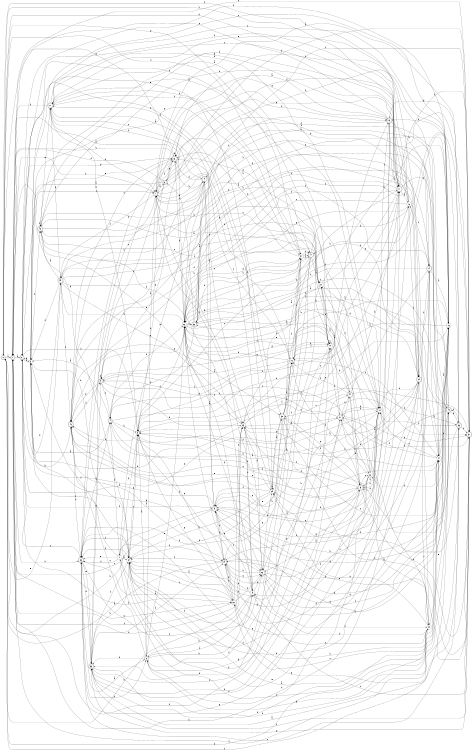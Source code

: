 digraph n41_6 {
__start0 [label="" shape="none"];

rankdir=LR;
size="8,5";

s0 [style="rounded,filled", color="black", fillcolor="white" shape="doublecircle", label="0"];
s1 [style="rounded,filled", color="black", fillcolor="white" shape="doublecircle", label="1"];
s2 [style="rounded,filled", color="black", fillcolor="white" shape="doublecircle", label="2"];
s3 [style="filled", color="black", fillcolor="white" shape="circle", label="3"];
s4 [style="rounded,filled", color="black", fillcolor="white" shape="doublecircle", label="4"];
s5 [style="filled", color="black", fillcolor="white" shape="circle", label="5"];
s6 [style="rounded,filled", color="black", fillcolor="white" shape="doublecircle", label="6"];
s7 [style="rounded,filled", color="black", fillcolor="white" shape="doublecircle", label="7"];
s8 [style="rounded,filled", color="black", fillcolor="white" shape="doublecircle", label="8"];
s9 [style="rounded,filled", color="black", fillcolor="white" shape="doublecircle", label="9"];
s10 [style="filled", color="black", fillcolor="white" shape="circle", label="10"];
s11 [style="rounded,filled", color="black", fillcolor="white" shape="doublecircle", label="11"];
s12 [style="filled", color="black", fillcolor="white" shape="circle", label="12"];
s13 [style="rounded,filled", color="black", fillcolor="white" shape="doublecircle", label="13"];
s14 [style="rounded,filled", color="black", fillcolor="white" shape="doublecircle", label="14"];
s15 [style="filled", color="black", fillcolor="white" shape="circle", label="15"];
s16 [style="filled", color="black", fillcolor="white" shape="circle", label="16"];
s17 [style="rounded,filled", color="black", fillcolor="white" shape="doublecircle", label="17"];
s18 [style="filled", color="black", fillcolor="white" shape="circle", label="18"];
s19 [style="filled", color="black", fillcolor="white" shape="circle", label="19"];
s20 [style="filled", color="black", fillcolor="white" shape="circle", label="20"];
s21 [style="rounded,filled", color="black", fillcolor="white" shape="doublecircle", label="21"];
s22 [style="filled", color="black", fillcolor="white" shape="circle", label="22"];
s23 [style="rounded,filled", color="black", fillcolor="white" shape="doublecircle", label="23"];
s24 [style="rounded,filled", color="black", fillcolor="white" shape="doublecircle", label="24"];
s25 [style="filled", color="black", fillcolor="white" shape="circle", label="25"];
s26 [style="filled", color="black", fillcolor="white" shape="circle", label="26"];
s27 [style="filled", color="black", fillcolor="white" shape="circle", label="27"];
s28 [style="filled", color="black", fillcolor="white" shape="circle", label="28"];
s29 [style="filled", color="black", fillcolor="white" shape="circle", label="29"];
s30 [style="rounded,filled", color="black", fillcolor="white" shape="doublecircle", label="30"];
s31 [style="filled", color="black", fillcolor="white" shape="circle", label="31"];
s32 [style="rounded,filled", color="black", fillcolor="white" shape="doublecircle", label="32"];
s33 [style="rounded,filled", color="black", fillcolor="white" shape="doublecircle", label="33"];
s34 [style="filled", color="black", fillcolor="white" shape="circle", label="34"];
s35 [style="rounded,filled", color="black", fillcolor="white" shape="doublecircle", label="35"];
s36 [style="rounded,filled", color="black", fillcolor="white" shape="doublecircle", label="36"];
s37 [style="rounded,filled", color="black", fillcolor="white" shape="doublecircle", label="37"];
s38 [style="rounded,filled", color="black", fillcolor="white" shape="doublecircle", label="38"];
s39 [style="rounded,filled", color="black", fillcolor="white" shape="doublecircle", label="39"];
s40 [style="rounded,filled", color="black", fillcolor="white" shape="doublecircle", label="40"];
s41 [style="filled", color="black", fillcolor="white" shape="circle", label="41"];
s42 [style="filled", color="black", fillcolor="white" shape="circle", label="42"];
s43 [style="rounded,filled", color="black", fillcolor="white" shape="doublecircle", label="43"];
s44 [style="rounded,filled", color="black", fillcolor="white" shape="doublecircle", label="44"];
s45 [style="rounded,filled", color="black", fillcolor="white" shape="doublecircle", label="45"];
s46 [style="rounded,filled", color="black", fillcolor="white" shape="doublecircle", label="46"];
s47 [style="rounded,filled", color="black", fillcolor="white" shape="doublecircle", label="47"];
s48 [style="rounded,filled", color="black", fillcolor="white" shape="doublecircle", label="48"];
s49 [style="rounded,filled", color="black", fillcolor="white" shape="doublecircle", label="49"];
s50 [style="filled", color="black", fillcolor="white" shape="circle", label="50"];
s0 -> s1 [label="a"];
s0 -> s17 [label="b"];
s0 -> s48 [label="c"];
s0 -> s17 [label="d"];
s0 -> s49 [label="e"];
s0 -> s31 [label="f"];
s0 -> s31 [label="g"];
s0 -> s25 [label="h"];
s1 -> s2 [label="a"];
s1 -> s33 [label="b"];
s1 -> s48 [label="c"];
s1 -> s25 [label="d"];
s1 -> s50 [label="e"];
s1 -> s10 [label="f"];
s1 -> s34 [label="g"];
s1 -> s7 [label="h"];
s2 -> s3 [label="a"];
s2 -> s50 [label="b"];
s2 -> s22 [label="c"];
s2 -> s49 [label="d"];
s2 -> s30 [label="e"];
s2 -> s5 [label="f"];
s2 -> s32 [label="g"];
s2 -> s40 [label="h"];
s3 -> s4 [label="a"];
s3 -> s34 [label="b"];
s3 -> s7 [label="c"];
s3 -> s2 [label="d"];
s3 -> s32 [label="e"];
s3 -> s34 [label="f"];
s3 -> s31 [label="g"];
s3 -> s43 [label="h"];
s4 -> s3 [label="a"];
s4 -> s5 [label="b"];
s4 -> s12 [label="c"];
s4 -> s26 [label="d"];
s4 -> s15 [label="e"];
s4 -> s41 [label="f"];
s4 -> s39 [label="g"];
s4 -> s33 [label="h"];
s5 -> s6 [label="a"];
s5 -> s45 [label="b"];
s5 -> s37 [label="c"];
s5 -> s26 [label="d"];
s5 -> s11 [label="e"];
s5 -> s46 [label="f"];
s5 -> s50 [label="g"];
s5 -> s13 [label="h"];
s6 -> s7 [label="a"];
s6 -> s42 [label="b"];
s6 -> s46 [label="c"];
s6 -> s24 [label="d"];
s6 -> s26 [label="e"];
s6 -> s42 [label="f"];
s6 -> s15 [label="g"];
s6 -> s35 [label="h"];
s7 -> s8 [label="a"];
s7 -> s35 [label="b"];
s7 -> s10 [label="c"];
s7 -> s49 [label="d"];
s7 -> s17 [label="e"];
s7 -> s25 [label="f"];
s7 -> s13 [label="g"];
s7 -> s16 [label="h"];
s8 -> s2 [label="a"];
s8 -> s5 [label="b"];
s8 -> s9 [label="c"];
s8 -> s1 [label="d"];
s8 -> s22 [label="e"];
s8 -> s27 [label="f"];
s8 -> s32 [label="g"];
s8 -> s15 [label="h"];
s9 -> s10 [label="a"];
s9 -> s25 [label="b"];
s9 -> s20 [label="c"];
s9 -> s46 [label="d"];
s9 -> s9 [label="e"];
s9 -> s4 [label="f"];
s9 -> s15 [label="g"];
s9 -> s37 [label="h"];
s10 -> s11 [label="a"];
s10 -> s40 [label="b"];
s10 -> s10 [label="c"];
s10 -> s26 [label="d"];
s10 -> s26 [label="e"];
s10 -> s16 [label="f"];
s10 -> s6 [label="g"];
s10 -> s21 [label="h"];
s11 -> s12 [label="a"];
s11 -> s39 [label="b"];
s11 -> s15 [label="c"];
s11 -> s47 [label="d"];
s11 -> s20 [label="e"];
s11 -> s7 [label="f"];
s11 -> s49 [label="g"];
s11 -> s1 [label="h"];
s12 -> s11 [label="a"];
s12 -> s4 [label="b"];
s12 -> s13 [label="c"];
s12 -> s45 [label="d"];
s12 -> s45 [label="e"];
s12 -> s38 [label="f"];
s12 -> s45 [label="g"];
s12 -> s21 [label="h"];
s13 -> s7 [label="a"];
s13 -> s14 [label="b"];
s13 -> s17 [label="c"];
s13 -> s43 [label="d"];
s13 -> s1 [label="e"];
s13 -> s42 [label="f"];
s13 -> s34 [label="g"];
s13 -> s46 [label="h"];
s14 -> s15 [label="a"];
s14 -> s26 [label="b"];
s14 -> s18 [label="c"];
s14 -> s19 [label="d"];
s14 -> s34 [label="e"];
s14 -> s5 [label="f"];
s14 -> s27 [label="g"];
s14 -> s38 [label="h"];
s15 -> s16 [label="a"];
s15 -> s13 [label="b"];
s15 -> s3 [label="c"];
s15 -> s29 [label="d"];
s15 -> s19 [label="e"];
s15 -> s2 [label="f"];
s15 -> s49 [label="g"];
s15 -> s40 [label="h"];
s16 -> s17 [label="a"];
s16 -> s10 [label="b"];
s16 -> s32 [label="c"];
s16 -> s31 [label="d"];
s16 -> s26 [label="e"];
s16 -> s9 [label="f"];
s16 -> s4 [label="g"];
s16 -> s27 [label="h"];
s17 -> s18 [label="a"];
s17 -> s43 [label="b"];
s17 -> s11 [label="c"];
s17 -> s26 [label="d"];
s17 -> s40 [label="e"];
s17 -> s37 [label="f"];
s17 -> s48 [label="g"];
s17 -> s26 [label="h"];
s18 -> s19 [label="a"];
s18 -> s2 [label="b"];
s18 -> s26 [label="c"];
s18 -> s0 [label="d"];
s18 -> s39 [label="e"];
s18 -> s8 [label="f"];
s18 -> s26 [label="g"];
s18 -> s24 [label="h"];
s19 -> s0 [label="a"];
s19 -> s5 [label="b"];
s19 -> s20 [label="c"];
s19 -> s40 [label="d"];
s19 -> s23 [label="e"];
s19 -> s34 [label="f"];
s19 -> s44 [label="g"];
s19 -> s50 [label="h"];
s20 -> s21 [label="a"];
s20 -> s50 [label="b"];
s20 -> s50 [label="c"];
s20 -> s42 [label="d"];
s20 -> s48 [label="e"];
s20 -> s35 [label="f"];
s20 -> s29 [label="g"];
s20 -> s0 [label="h"];
s21 -> s22 [label="a"];
s21 -> s12 [label="b"];
s21 -> s9 [label="c"];
s21 -> s37 [label="d"];
s21 -> s3 [label="e"];
s21 -> s44 [label="f"];
s21 -> s37 [label="g"];
s21 -> s23 [label="h"];
s22 -> s15 [label="a"];
s22 -> s17 [label="b"];
s22 -> s23 [label="c"];
s22 -> s46 [label="d"];
s22 -> s10 [label="e"];
s22 -> s16 [label="f"];
s22 -> s12 [label="g"];
s22 -> s46 [label="h"];
s23 -> s11 [label="a"];
s23 -> s19 [label="b"];
s23 -> s24 [label="c"];
s23 -> s20 [label="d"];
s23 -> s3 [label="e"];
s23 -> s15 [label="f"];
s23 -> s15 [label="g"];
s23 -> s29 [label="h"];
s24 -> s25 [label="a"];
s24 -> s12 [label="b"];
s24 -> s46 [label="c"];
s24 -> s4 [label="d"];
s24 -> s34 [label="e"];
s24 -> s20 [label="f"];
s24 -> s47 [label="g"];
s24 -> s14 [label="h"];
s25 -> s23 [label="a"];
s25 -> s26 [label="b"];
s25 -> s17 [label="c"];
s25 -> s42 [label="d"];
s25 -> s18 [label="e"];
s25 -> s29 [label="f"];
s25 -> s21 [label="g"];
s25 -> s3 [label="h"];
s26 -> s27 [label="a"];
s26 -> s24 [label="b"];
s26 -> s38 [label="c"];
s26 -> s23 [label="d"];
s26 -> s23 [label="e"];
s26 -> s37 [label="f"];
s26 -> s0 [label="g"];
s26 -> s49 [label="h"];
s27 -> s15 [label="a"];
s27 -> s5 [label="b"];
s27 -> s12 [label="c"];
s27 -> s28 [label="d"];
s27 -> s48 [label="e"];
s27 -> s32 [label="f"];
s27 -> s23 [label="g"];
s27 -> s21 [label="h"];
s28 -> s12 [label="a"];
s28 -> s21 [label="b"];
s28 -> s22 [label="c"];
s28 -> s29 [label="d"];
s28 -> s26 [label="e"];
s28 -> s35 [label="f"];
s28 -> s23 [label="g"];
s28 -> s1 [label="h"];
s29 -> s30 [label="a"];
s29 -> s29 [label="b"];
s29 -> s7 [label="c"];
s29 -> s40 [label="d"];
s29 -> s34 [label="e"];
s29 -> s11 [label="f"];
s29 -> s3 [label="g"];
s29 -> s34 [label="h"];
s30 -> s31 [label="a"];
s30 -> s16 [label="b"];
s30 -> s27 [label="c"];
s30 -> s37 [label="d"];
s30 -> s45 [label="e"];
s30 -> s31 [label="f"];
s30 -> s29 [label="g"];
s30 -> s16 [label="h"];
s31 -> s32 [label="a"];
s31 -> s47 [label="b"];
s31 -> s47 [label="c"];
s31 -> s11 [label="d"];
s31 -> s26 [label="e"];
s31 -> s47 [label="f"];
s31 -> s19 [label="g"];
s31 -> s26 [label="h"];
s32 -> s1 [label="a"];
s32 -> s26 [label="b"];
s32 -> s33 [label="c"];
s32 -> s13 [label="d"];
s32 -> s32 [label="e"];
s32 -> s7 [label="f"];
s32 -> s33 [label="g"];
s32 -> s1 [label="h"];
s33 -> s6 [label="a"];
s33 -> s30 [label="b"];
s33 -> s2 [label="c"];
s33 -> s34 [label="d"];
s33 -> s35 [label="e"];
s33 -> s23 [label="f"];
s33 -> s14 [label="g"];
s33 -> s6 [label="h"];
s34 -> s27 [label="a"];
s34 -> s35 [label="b"];
s34 -> s5 [label="c"];
s34 -> s45 [label="d"];
s34 -> s5 [label="e"];
s34 -> s44 [label="f"];
s34 -> s36 [label="g"];
s34 -> s33 [label="h"];
s35 -> s36 [label="a"];
s35 -> s45 [label="b"];
s35 -> s10 [label="c"];
s35 -> s27 [label="d"];
s35 -> s33 [label="e"];
s35 -> s34 [label="f"];
s35 -> s9 [label="g"];
s35 -> s19 [label="h"];
s36 -> s7 [label="a"];
s36 -> s37 [label="b"];
s36 -> s33 [label="c"];
s36 -> s48 [label="d"];
s36 -> s46 [label="e"];
s36 -> s5 [label="f"];
s36 -> s13 [label="g"];
s36 -> s12 [label="h"];
s37 -> s1 [label="a"];
s37 -> s38 [label="b"];
s37 -> s42 [label="c"];
s37 -> s5 [label="d"];
s37 -> s40 [label="e"];
s37 -> s35 [label="f"];
s37 -> s35 [label="g"];
s37 -> s26 [label="h"];
s38 -> s39 [label="a"];
s38 -> s24 [label="b"];
s38 -> s36 [label="c"];
s38 -> s17 [label="d"];
s38 -> s8 [label="e"];
s38 -> s31 [label="f"];
s38 -> s4 [label="g"];
s38 -> s12 [label="h"];
s39 -> s40 [label="a"];
s39 -> s32 [label="b"];
s39 -> s11 [label="c"];
s39 -> s32 [label="d"];
s39 -> s41 [label="e"];
s39 -> s7 [label="f"];
s39 -> s24 [label="g"];
s39 -> s26 [label="h"];
s40 -> s39 [label="a"];
s40 -> s2 [label="b"];
s40 -> s1 [label="c"];
s40 -> s19 [label="d"];
s40 -> s16 [label="e"];
s40 -> s12 [label="f"];
s40 -> s15 [label="g"];
s40 -> s0 [label="h"];
s41 -> s34 [label="a"];
s41 -> s19 [label="b"];
s41 -> s3 [label="c"];
s41 -> s27 [label="d"];
s41 -> s33 [label="e"];
s41 -> s33 [label="f"];
s41 -> s5 [label="g"];
s41 -> s21 [label="h"];
s42 -> s34 [label="a"];
s42 -> s19 [label="b"];
s42 -> s40 [label="c"];
s42 -> s41 [label="d"];
s42 -> s43 [label="e"];
s42 -> s23 [label="f"];
s42 -> s7 [label="g"];
s42 -> s6 [label="h"];
s43 -> s44 [label="a"];
s43 -> s43 [label="b"];
s43 -> s47 [label="c"];
s43 -> s42 [label="d"];
s43 -> s11 [label="e"];
s43 -> s24 [label="f"];
s43 -> s24 [label="g"];
s43 -> s17 [label="h"];
s44 -> s22 [label="a"];
s44 -> s28 [label="b"];
s44 -> s30 [label="c"];
s44 -> s36 [label="d"];
s44 -> s45 [label="e"];
s44 -> s16 [label="f"];
s44 -> s10 [label="g"];
s44 -> s17 [label="h"];
s45 -> s40 [label="a"];
s45 -> s37 [label="b"];
s45 -> s28 [label="c"];
s45 -> s30 [label="d"];
s45 -> s46 [label="e"];
s45 -> s25 [label="f"];
s45 -> s33 [label="g"];
s45 -> s16 [label="h"];
s46 -> s19 [label="a"];
s46 -> s14 [label="b"];
s46 -> s32 [label="c"];
s46 -> s33 [label="d"];
s46 -> s27 [label="e"];
s46 -> s9 [label="f"];
s46 -> s30 [label="g"];
s46 -> s2 [label="h"];
s47 -> s22 [label="a"];
s47 -> s18 [label="b"];
s47 -> s5 [label="c"];
s47 -> s9 [label="d"];
s47 -> s35 [label="e"];
s47 -> s6 [label="f"];
s47 -> s25 [label="g"];
s47 -> s32 [label="h"];
s48 -> s7 [label="a"];
s48 -> s43 [label="b"];
s48 -> s38 [label="c"];
s48 -> s7 [label="d"];
s48 -> s36 [label="e"];
s48 -> s25 [label="f"];
s48 -> s40 [label="g"];
s48 -> s26 [label="h"];
s49 -> s43 [label="a"];
s49 -> s46 [label="b"];
s49 -> s45 [label="c"];
s49 -> s3 [label="d"];
s49 -> s25 [label="e"];
s49 -> s10 [label="f"];
s49 -> s12 [label="g"];
s49 -> s14 [label="h"];
s50 -> s33 [label="a"];
s50 -> s23 [label="b"];
s50 -> s34 [label="c"];
s50 -> s17 [label="d"];
s50 -> s5 [label="e"];
s50 -> s1 [label="f"];
s50 -> s19 [label="g"];
s50 -> s25 [label="h"];

}